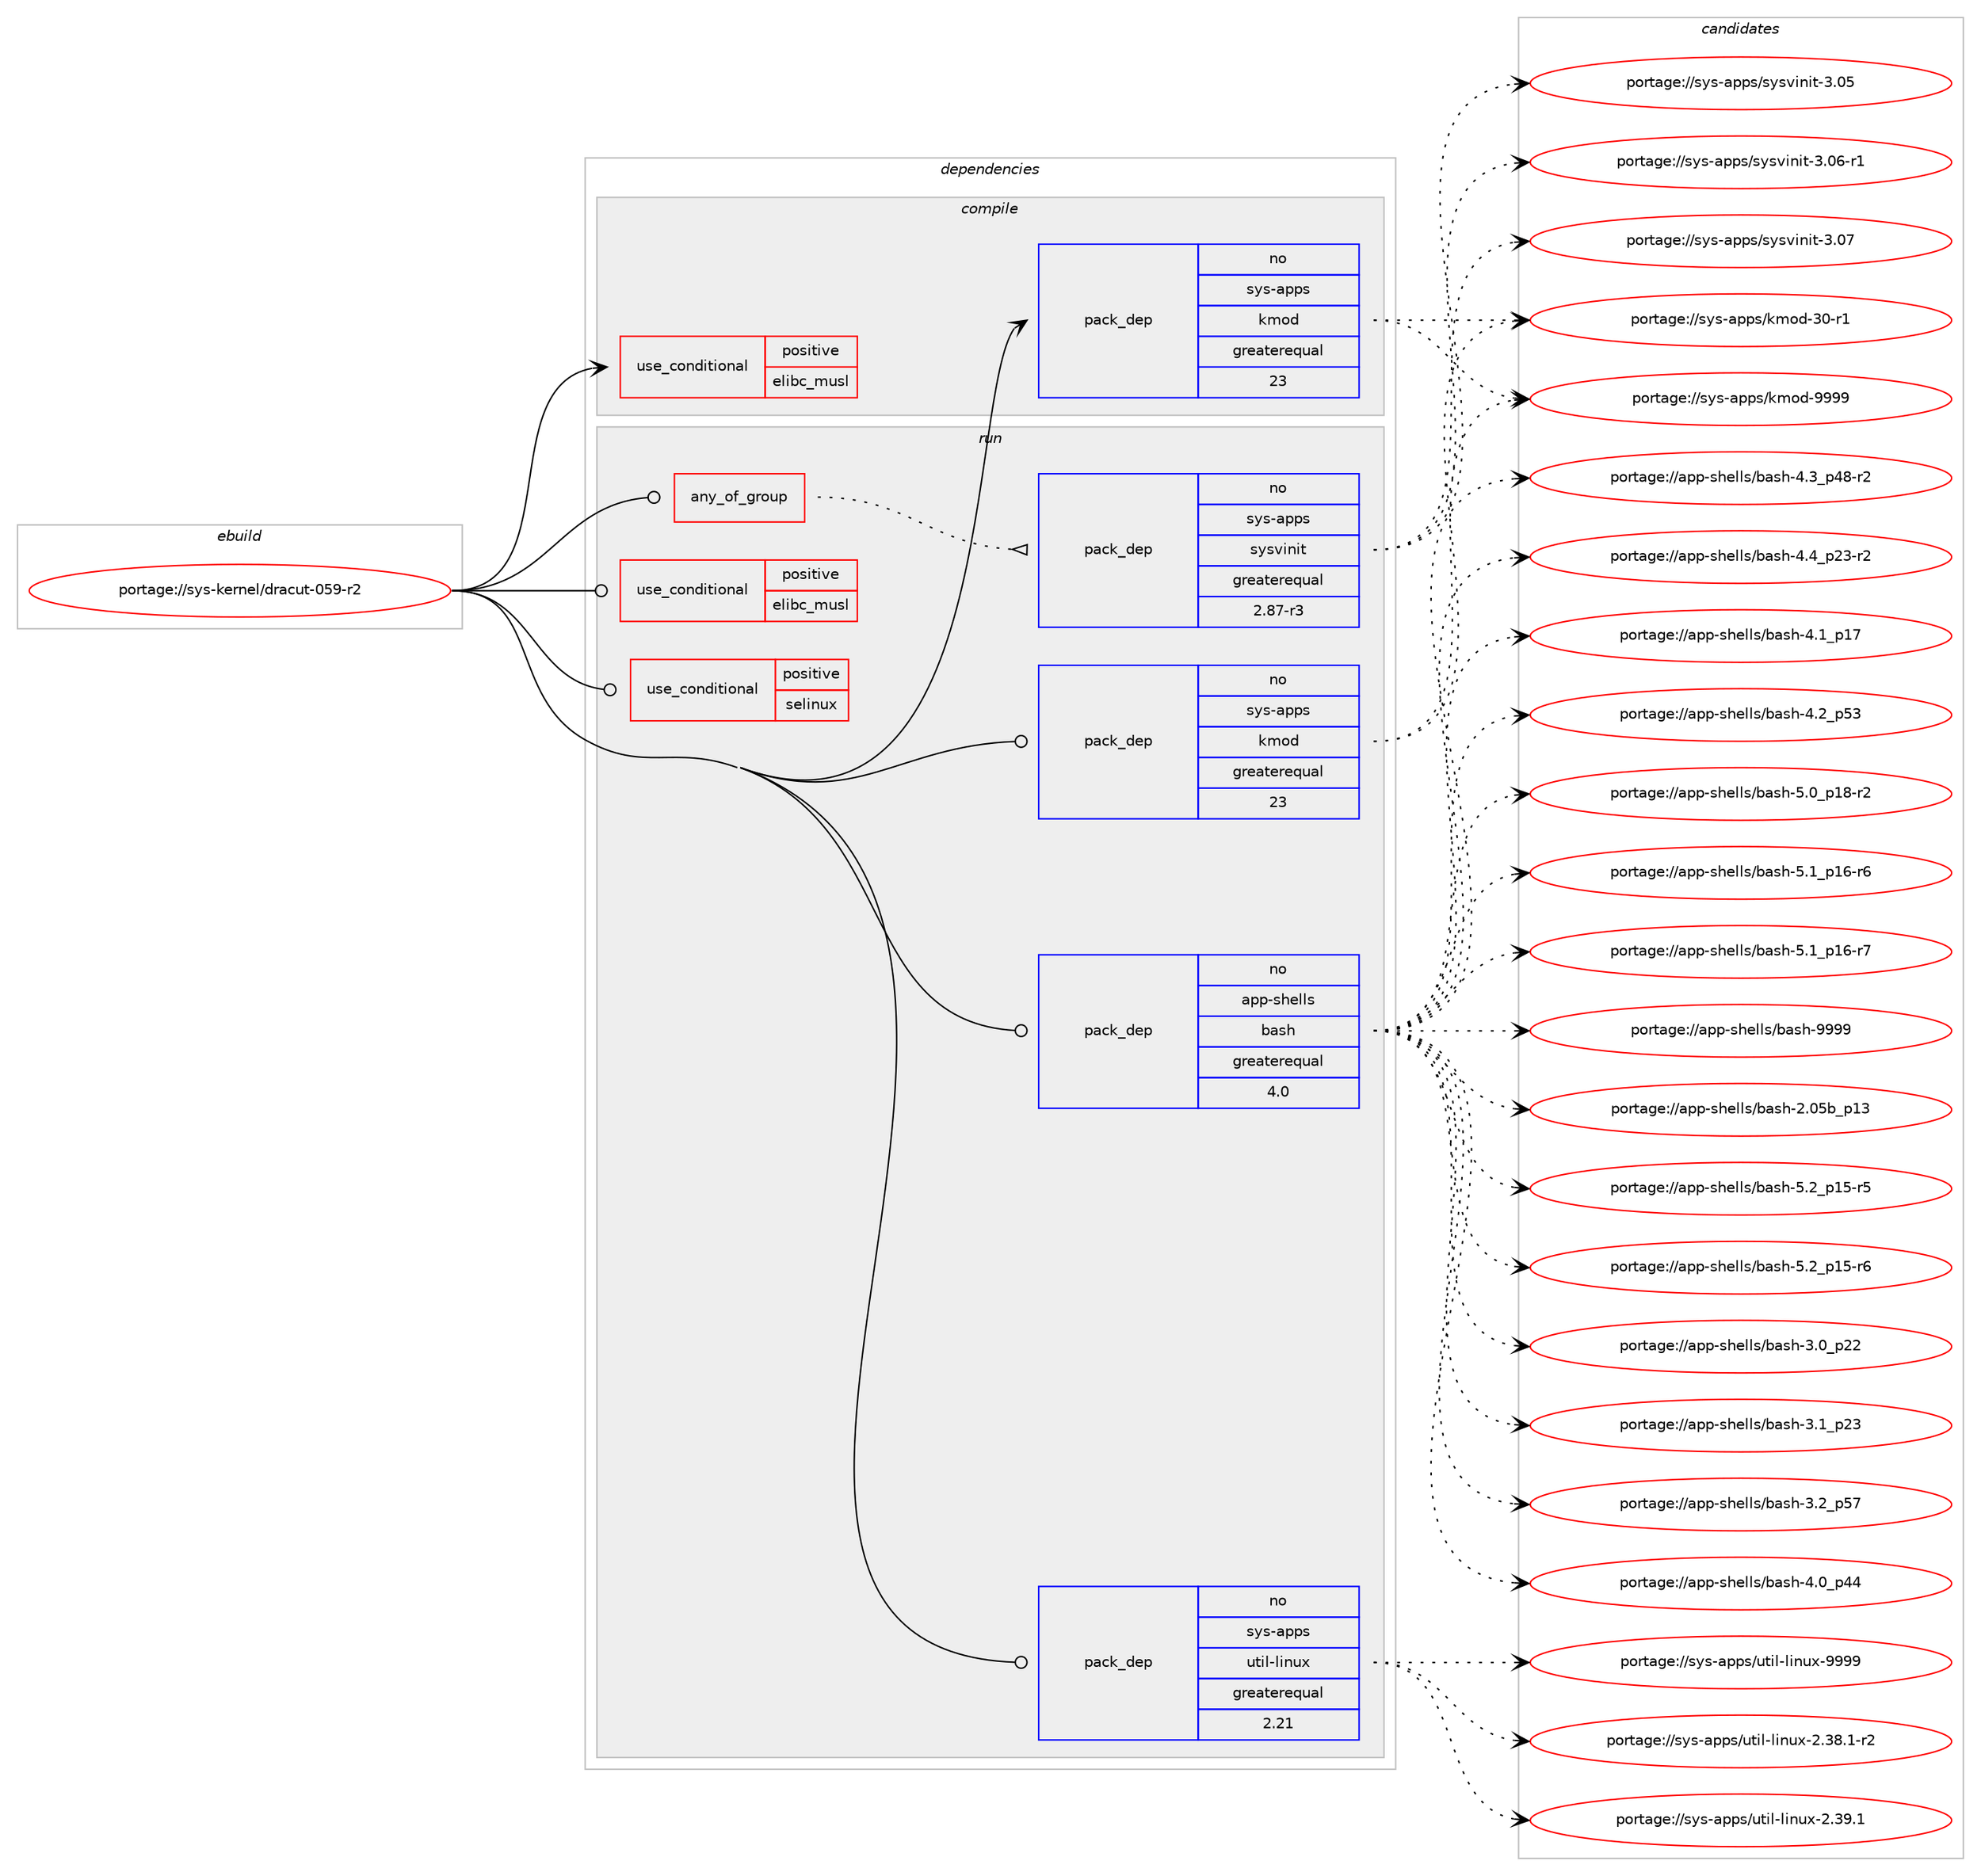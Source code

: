 digraph prolog {

# *************
# Graph options
# *************

newrank=true;
concentrate=true;
compound=true;
graph [rankdir=LR,fontname=Helvetica,fontsize=10,ranksep=1.5];#, ranksep=2.5, nodesep=0.2];
edge  [arrowhead=vee];
node  [fontname=Helvetica,fontsize=10];

# **********
# The ebuild
# **********

subgraph cluster_leftcol {
color=gray;
rank=same;
label=<<i>ebuild</i>>;
id [label="portage://sys-kernel/dracut-059-r2", color=red, width=4, href="../sys-kernel/dracut-059-r2.svg"];
}

# ****************
# The dependencies
# ****************

subgraph cluster_midcol {
color=gray;
label=<<i>dependencies</i>>;
subgraph cluster_compile {
fillcolor="#eeeeee";
style=filled;
label=<<i>compile</i>>;
subgraph cond973 {
dependency1741 [label=<<TABLE BORDER="0" CELLBORDER="1" CELLSPACING="0" CELLPADDING="4"><TR><TD ROWSPAN="3" CELLPADDING="10">use_conditional</TD></TR><TR><TD>positive</TD></TR><TR><TD>elibc_musl</TD></TR></TABLE>>, shape=none, color=red];
# *** BEGIN UNKNOWN DEPENDENCY TYPE (TODO) ***
# dependency1741 -> package_dependency(portage://sys-kernel/dracut-059-r2,install,no,sys-libs,fts-standalone,none,[,,],[],[])
# *** END UNKNOWN DEPENDENCY TYPE (TODO) ***

}
id:e -> dependency1741:w [weight=20,style="solid",arrowhead="vee"];
subgraph pack755 {
dependency1742 [label=<<TABLE BORDER="0" CELLBORDER="1" CELLSPACING="0" CELLPADDING="4" WIDTH="220"><TR><TD ROWSPAN="6" CELLPADDING="30">pack_dep</TD></TR><TR><TD WIDTH="110">no</TD></TR><TR><TD>sys-apps</TD></TR><TR><TD>kmod</TD></TR><TR><TD>greaterequal</TD></TR><TR><TD>23</TD></TR></TABLE>>, shape=none, color=blue];
}
id:e -> dependency1742:w [weight=20,style="solid",arrowhead="vee"];
}
subgraph cluster_compileandrun {
fillcolor="#eeeeee";
style=filled;
label=<<i>compile and run</i>>;
}
subgraph cluster_run {
fillcolor="#eeeeee";
style=filled;
label=<<i>run</i>>;
subgraph any15 {
dependency1743 [label=<<TABLE BORDER="0" CELLBORDER="1" CELLSPACING="0" CELLPADDING="4"><TR><TD CELLPADDING="10">any_of_group</TD></TR></TABLE>>, shape=none, color=red];subgraph pack756 {
dependency1744 [label=<<TABLE BORDER="0" CELLBORDER="1" CELLSPACING="0" CELLPADDING="4" WIDTH="220"><TR><TD ROWSPAN="6" CELLPADDING="30">pack_dep</TD></TR><TR><TD WIDTH="110">no</TD></TR><TR><TD>sys-apps</TD></TR><TR><TD>sysvinit</TD></TR><TR><TD>greaterequal</TD></TR><TR><TD>2.87-r3</TD></TR></TABLE>>, shape=none, color=blue];
}
dependency1743:e -> dependency1744:w [weight=20,style="dotted",arrowhead="oinv"];
# *** BEGIN UNKNOWN DEPENDENCY TYPE (TODO) ***
# dependency1743 -> package_dependency(portage://sys-kernel/dracut-059-r2,run,no,sys-apps,openrc,none,[,,],[],[use(enable(sysv-utils),negative),use(optenable(selinux),none)])
# *** END UNKNOWN DEPENDENCY TYPE (TODO) ***

# *** BEGIN UNKNOWN DEPENDENCY TYPE (TODO) ***
# dependency1743 -> package_dependency(portage://sys-kernel/dracut-059-r2,run,no,sys-apps,systemd,none,[,,],[],[use(enable(sysv-utils),none)])
# *** END UNKNOWN DEPENDENCY TYPE (TODO) ***

# *** BEGIN UNKNOWN DEPENDENCY TYPE (TODO) ***
# dependency1743 -> package_dependency(portage://sys-kernel/dracut-059-r2,run,no,sys-apps,s6-linux-init,none,[,,],[],[use(enable(sysv-utils),negative)])
# *** END UNKNOWN DEPENDENCY TYPE (TODO) ***

}
id:e -> dependency1743:w [weight=20,style="solid",arrowhead="odot"];
subgraph cond974 {
dependency1745 [label=<<TABLE BORDER="0" CELLBORDER="1" CELLSPACING="0" CELLPADDING="4"><TR><TD ROWSPAN="3" CELLPADDING="10">use_conditional</TD></TR><TR><TD>positive</TD></TR><TR><TD>elibc_musl</TD></TR></TABLE>>, shape=none, color=red];
# *** BEGIN UNKNOWN DEPENDENCY TYPE (TODO) ***
# dependency1745 -> package_dependency(portage://sys-kernel/dracut-059-r2,run,no,sys-libs,fts-standalone,none,[,,],[],[])
# *** END UNKNOWN DEPENDENCY TYPE (TODO) ***

}
id:e -> dependency1745:w [weight=20,style="solid",arrowhead="odot"];
subgraph cond975 {
dependency1746 [label=<<TABLE BORDER="0" CELLBORDER="1" CELLSPACING="0" CELLPADDING="4"><TR><TD ROWSPAN="3" CELLPADDING="10">use_conditional</TD></TR><TR><TD>positive</TD></TR><TR><TD>selinux</TD></TR></TABLE>>, shape=none, color=red];
# *** BEGIN UNKNOWN DEPENDENCY TYPE (TODO) ***
# dependency1746 -> package_dependency(portage://sys-kernel/dracut-059-r2,run,no,sec-policy,selinux-dracut,none,[,,],[],[])
# *** END UNKNOWN DEPENDENCY TYPE (TODO) ***

# *** BEGIN UNKNOWN DEPENDENCY TYPE (TODO) ***
# dependency1746 -> package_dependency(portage://sys-kernel/dracut-059-r2,run,no,sys-libs,libselinux,none,[,,],[],[])
# *** END UNKNOWN DEPENDENCY TYPE (TODO) ***

# *** BEGIN UNKNOWN DEPENDENCY TYPE (TODO) ***
# dependency1746 -> package_dependency(portage://sys-kernel/dracut-059-r2,run,no,sys-libs,libsepol,none,[,,],[],[])
# *** END UNKNOWN DEPENDENCY TYPE (TODO) ***

}
id:e -> dependency1746:w [weight=20,style="solid",arrowhead="odot"];
# *** BEGIN UNKNOWN DEPENDENCY TYPE (TODO) ***
# id -> package_dependency(portage://sys-kernel/dracut-059-r2,run,no,app-arch,cpio,none,[,,],[],[])
# *** END UNKNOWN DEPENDENCY TYPE (TODO) ***

subgraph pack757 {
dependency1747 [label=<<TABLE BORDER="0" CELLBORDER="1" CELLSPACING="0" CELLPADDING="4" WIDTH="220"><TR><TD ROWSPAN="6" CELLPADDING="30">pack_dep</TD></TR><TR><TD WIDTH="110">no</TD></TR><TR><TD>app-shells</TD></TR><TR><TD>bash</TD></TR><TR><TD>greaterequal</TD></TR><TR><TD>4.0</TD></TR></TABLE>>, shape=none, color=blue];
}
id:e -> dependency1747:w [weight=20,style="solid",arrowhead="odot"];
# *** BEGIN UNKNOWN DEPENDENCY TYPE (TODO) ***
# id -> package_dependency(portage://sys-kernel/dracut-059-r2,run,no,sys-apps,coreutils,none,[,,],[],[use(enable(xattr),negative)])
# *** END UNKNOWN DEPENDENCY TYPE (TODO) ***

subgraph pack758 {
dependency1748 [label=<<TABLE BORDER="0" CELLBORDER="1" CELLSPACING="0" CELLPADDING="4" WIDTH="220"><TR><TD ROWSPAN="6" CELLPADDING="30">pack_dep</TD></TR><TR><TD WIDTH="110">no</TD></TR><TR><TD>sys-apps</TD></TR><TR><TD>kmod</TD></TR><TR><TD>greaterequal</TD></TR><TR><TD>23</TD></TR></TABLE>>, shape=none, color=blue];
}
id:e -> dependency1748:w [weight=20,style="solid",arrowhead="odot"];
subgraph pack759 {
dependency1749 [label=<<TABLE BORDER="0" CELLBORDER="1" CELLSPACING="0" CELLPADDING="4" WIDTH="220"><TR><TD ROWSPAN="6" CELLPADDING="30">pack_dep</TD></TR><TR><TD WIDTH="110">no</TD></TR><TR><TD>sys-apps</TD></TR><TR><TD>util-linux</TD></TR><TR><TD>greaterequal</TD></TR><TR><TD>2.21</TD></TR></TABLE>>, shape=none, color=blue];
}
id:e -> dependency1749:w [weight=20,style="solid",arrowhead="odot"];
# *** BEGIN UNKNOWN DEPENDENCY TYPE (TODO) ***
# id -> package_dependency(portage://sys-kernel/dracut-059-r2,run,no,virtual,pkgconfig,none,[,,],[],[])
# *** END UNKNOWN DEPENDENCY TYPE (TODO) ***

# *** BEGIN UNKNOWN DEPENDENCY TYPE (TODO) ***
# id -> package_dependency(portage://sys-kernel/dracut-059-r2,run,no,virtual,udev,none,[,,],[],[])
# *** END UNKNOWN DEPENDENCY TYPE (TODO) ***

}
}

# **************
# The candidates
# **************

subgraph cluster_choices {
rank=same;
color=gray;
label=<<i>candidates</i>>;

subgraph choice755 {
color=black;
nodesep=1;
choice1151211154597112112115471071091111004551484511449 [label="portage://sys-apps/kmod-30-r1", color=red, width=4,href="../sys-apps/kmod-30-r1.svg"];
choice1151211154597112112115471071091111004557575757 [label="portage://sys-apps/kmod-9999", color=red, width=4,href="../sys-apps/kmod-9999.svg"];
dependency1742:e -> choice1151211154597112112115471071091111004551484511449:w [style=dotted,weight="100"];
dependency1742:e -> choice1151211154597112112115471071091111004557575757:w [style=dotted,weight="100"];
}
subgraph choice756 {
color=black;
nodesep=1;
choice1151211154597112112115471151211151181051101051164551464853 [label="portage://sys-apps/sysvinit-3.05", color=red, width=4,href="../sys-apps/sysvinit-3.05.svg"];
choice11512111545971121121154711512111511810511010511645514648544511449 [label="portage://sys-apps/sysvinit-3.06-r1", color=red, width=4,href="../sys-apps/sysvinit-3.06-r1.svg"];
choice1151211154597112112115471151211151181051101051164551464855 [label="portage://sys-apps/sysvinit-3.07", color=red, width=4,href="../sys-apps/sysvinit-3.07.svg"];
dependency1744:e -> choice1151211154597112112115471151211151181051101051164551464853:w [style=dotted,weight="100"];
dependency1744:e -> choice11512111545971121121154711512111511810511010511645514648544511449:w [style=dotted,weight="100"];
dependency1744:e -> choice1151211154597112112115471151211151181051101051164551464855:w [style=dotted,weight="100"];
}
subgraph choice757 {
color=black;
nodesep=1;
choice9711211245115104101108108115479897115104455046485398951124951 [label="portage://app-shells/bash-2.05b_p13", color=red, width=4,href="../app-shells/bash-2.05b_p13.svg"];
choice971121124511510410110810811547989711510445514648951125050 [label="portage://app-shells/bash-3.0_p22", color=red, width=4,href="../app-shells/bash-3.0_p22.svg"];
choice971121124511510410110810811547989711510445514649951125051 [label="portage://app-shells/bash-3.1_p23", color=red, width=4,href="../app-shells/bash-3.1_p23.svg"];
choice971121124511510410110810811547989711510445514650951125355 [label="portage://app-shells/bash-3.2_p57", color=red, width=4,href="../app-shells/bash-3.2_p57.svg"];
choice971121124511510410110810811547989711510445524648951125252 [label="portage://app-shells/bash-4.0_p44", color=red, width=4,href="../app-shells/bash-4.0_p44.svg"];
choice971121124511510410110810811547989711510445524649951124955 [label="portage://app-shells/bash-4.1_p17", color=red, width=4,href="../app-shells/bash-4.1_p17.svg"];
choice971121124511510410110810811547989711510445524650951125351 [label="portage://app-shells/bash-4.2_p53", color=red, width=4,href="../app-shells/bash-4.2_p53.svg"];
choice9711211245115104101108108115479897115104455246519511252564511450 [label="portage://app-shells/bash-4.3_p48-r2", color=red, width=4,href="../app-shells/bash-4.3_p48-r2.svg"];
choice9711211245115104101108108115479897115104455246529511250514511450 [label="portage://app-shells/bash-4.4_p23-r2", color=red, width=4,href="../app-shells/bash-4.4_p23-r2.svg"];
choice9711211245115104101108108115479897115104455346489511249564511450 [label="portage://app-shells/bash-5.0_p18-r2", color=red, width=4,href="../app-shells/bash-5.0_p18-r2.svg"];
choice9711211245115104101108108115479897115104455346499511249544511454 [label="portage://app-shells/bash-5.1_p16-r6", color=red, width=4,href="../app-shells/bash-5.1_p16-r6.svg"];
choice9711211245115104101108108115479897115104455346499511249544511455 [label="portage://app-shells/bash-5.1_p16-r7", color=red, width=4,href="../app-shells/bash-5.1_p16-r7.svg"];
choice9711211245115104101108108115479897115104455346509511249534511453 [label="portage://app-shells/bash-5.2_p15-r5", color=red, width=4,href="../app-shells/bash-5.2_p15-r5.svg"];
choice9711211245115104101108108115479897115104455346509511249534511454 [label="portage://app-shells/bash-5.2_p15-r6", color=red, width=4,href="../app-shells/bash-5.2_p15-r6.svg"];
choice97112112451151041011081081154798971151044557575757 [label="portage://app-shells/bash-9999", color=red, width=4,href="../app-shells/bash-9999.svg"];
dependency1747:e -> choice9711211245115104101108108115479897115104455046485398951124951:w [style=dotted,weight="100"];
dependency1747:e -> choice971121124511510410110810811547989711510445514648951125050:w [style=dotted,weight="100"];
dependency1747:e -> choice971121124511510410110810811547989711510445514649951125051:w [style=dotted,weight="100"];
dependency1747:e -> choice971121124511510410110810811547989711510445514650951125355:w [style=dotted,weight="100"];
dependency1747:e -> choice971121124511510410110810811547989711510445524648951125252:w [style=dotted,weight="100"];
dependency1747:e -> choice971121124511510410110810811547989711510445524649951124955:w [style=dotted,weight="100"];
dependency1747:e -> choice971121124511510410110810811547989711510445524650951125351:w [style=dotted,weight="100"];
dependency1747:e -> choice9711211245115104101108108115479897115104455246519511252564511450:w [style=dotted,weight="100"];
dependency1747:e -> choice9711211245115104101108108115479897115104455246529511250514511450:w [style=dotted,weight="100"];
dependency1747:e -> choice9711211245115104101108108115479897115104455346489511249564511450:w [style=dotted,weight="100"];
dependency1747:e -> choice9711211245115104101108108115479897115104455346499511249544511454:w [style=dotted,weight="100"];
dependency1747:e -> choice9711211245115104101108108115479897115104455346499511249544511455:w [style=dotted,weight="100"];
dependency1747:e -> choice9711211245115104101108108115479897115104455346509511249534511453:w [style=dotted,weight="100"];
dependency1747:e -> choice9711211245115104101108108115479897115104455346509511249534511454:w [style=dotted,weight="100"];
dependency1747:e -> choice97112112451151041011081081154798971151044557575757:w [style=dotted,weight="100"];
}
subgraph choice758 {
color=black;
nodesep=1;
choice1151211154597112112115471071091111004551484511449 [label="portage://sys-apps/kmod-30-r1", color=red, width=4,href="../sys-apps/kmod-30-r1.svg"];
choice1151211154597112112115471071091111004557575757 [label="portage://sys-apps/kmod-9999", color=red, width=4,href="../sys-apps/kmod-9999.svg"];
dependency1748:e -> choice1151211154597112112115471071091111004551484511449:w [style=dotted,weight="100"];
dependency1748:e -> choice1151211154597112112115471071091111004557575757:w [style=dotted,weight="100"];
}
subgraph choice759 {
color=black;
nodesep=1;
choice11512111545971121121154711711610510845108105110117120455046515646494511450 [label="portage://sys-apps/util-linux-2.38.1-r2", color=red, width=4,href="../sys-apps/util-linux-2.38.1-r2.svg"];
choice1151211154597112112115471171161051084510810511011712045504651574649 [label="portage://sys-apps/util-linux-2.39.1", color=red, width=4,href="../sys-apps/util-linux-2.39.1.svg"];
choice115121115459711211211547117116105108451081051101171204557575757 [label="portage://sys-apps/util-linux-9999", color=red, width=4,href="../sys-apps/util-linux-9999.svg"];
dependency1749:e -> choice11512111545971121121154711711610510845108105110117120455046515646494511450:w [style=dotted,weight="100"];
dependency1749:e -> choice1151211154597112112115471171161051084510810511011712045504651574649:w [style=dotted,weight="100"];
dependency1749:e -> choice115121115459711211211547117116105108451081051101171204557575757:w [style=dotted,weight="100"];
}
}

}
